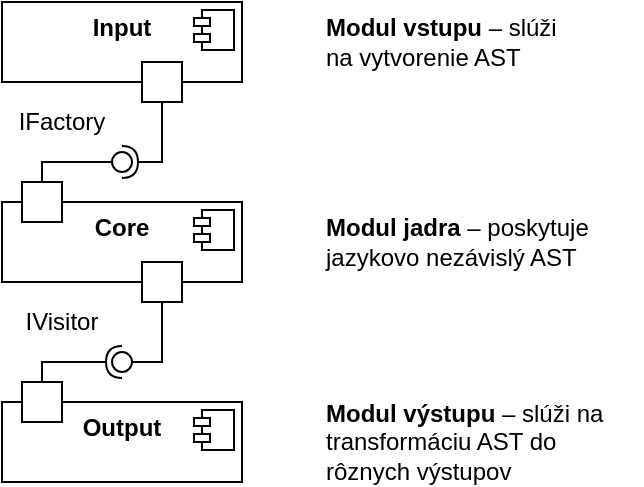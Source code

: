 <mxfile version="26.2.14" pages="4">
  <diagram id="Jf0giQgz3ywAwvbDuTK8" name="Overview">
    <mxGraphModel dx="2008" dy="663" grid="1" gridSize="10" guides="1" tooltips="1" connect="1" arrows="1" fold="1" page="1" pageScale="1" pageWidth="827" pageHeight="1169" math="0" shadow="0">
      <root>
        <mxCell id="0" />
        <mxCell id="1" parent="0" />
        <mxCell id="cdpLmnN4OOdp4O2PMv01-1" value="&lt;p style=&quot;margin:0px;margin-top:6px;text-align:center;&quot;&gt;&lt;b&gt;Input&lt;/b&gt;&lt;/p&gt;" style="align=left;overflow=fill;html=1;dropTarget=0;whiteSpace=wrap;" parent="1" vertex="1">
          <mxGeometry x="-760" y="40" width="120" height="40" as="geometry" />
        </mxCell>
        <mxCell id="cdpLmnN4OOdp4O2PMv01-2" value="" style="shape=component;jettyWidth=8;jettyHeight=4;" parent="cdpLmnN4OOdp4O2PMv01-1" vertex="1">
          <mxGeometry x="1" width="20" height="20" relative="1" as="geometry">
            <mxPoint x="-24" y="4" as="offset" />
          </mxGeometry>
        </mxCell>
        <mxCell id="cdpLmnN4OOdp4O2PMv01-3" value="&lt;p style=&quot;margin:0px;margin-top:6px;text-align:center;&quot;&gt;&lt;b&gt;Core&lt;/b&gt;&lt;/p&gt;" style="align=left;overflow=fill;html=1;dropTarget=0;whiteSpace=wrap;" parent="1" vertex="1">
          <mxGeometry x="-760" y="140" width="120" height="40" as="geometry" />
        </mxCell>
        <mxCell id="cdpLmnN4OOdp4O2PMv01-4" value="" style="shape=component;jettyWidth=8;jettyHeight=4;" parent="cdpLmnN4OOdp4O2PMv01-3" vertex="1">
          <mxGeometry x="1" width="20" height="20" relative="1" as="geometry">
            <mxPoint x="-24" y="4" as="offset" />
          </mxGeometry>
        </mxCell>
        <mxCell id="cdpLmnN4OOdp4O2PMv01-5" value="&lt;p style=&quot;margin:0px;margin-top:6px;text-align:center;&quot;&gt;&lt;b&gt;Output&lt;/b&gt;&lt;/p&gt;" style="align=left;overflow=fill;html=1;dropTarget=0;whiteSpace=wrap;" parent="1" vertex="1">
          <mxGeometry x="-760" y="240" width="120" height="40" as="geometry" />
        </mxCell>
        <mxCell id="cdpLmnN4OOdp4O2PMv01-6" value="" style="shape=component;jettyWidth=8;jettyHeight=4;" parent="cdpLmnN4OOdp4O2PMv01-5" vertex="1">
          <mxGeometry x="1" width="20" height="20" relative="1" as="geometry">
            <mxPoint x="-24" y="4" as="offset" />
          </mxGeometry>
        </mxCell>
        <mxCell id="cdpLmnN4OOdp4O2PMv01-7" value="" style="html=1;rounded=0;" parent="1" vertex="1">
          <mxGeometry x="-690" y="70" width="20" height="20" as="geometry" />
        </mxCell>
        <mxCell id="cdpLmnN4OOdp4O2PMv01-8" value="" style="html=1;rounded=0;" parent="1" vertex="1">
          <mxGeometry x="-750" y="130" width="20" height="20" as="geometry" />
        </mxCell>
        <mxCell id="cdpLmnN4OOdp4O2PMv01-9" value="" style="html=1;rounded=0;" parent="1" vertex="1">
          <mxGeometry x="-690" y="170" width="20" height="20" as="geometry" />
        </mxCell>
        <mxCell id="cdpLmnN4OOdp4O2PMv01-10" value="" style="html=1;rounded=0;" parent="1" vertex="1">
          <mxGeometry x="-750" y="230" width="20" height="20" as="geometry" />
        </mxCell>
        <mxCell id="cdpLmnN4OOdp4O2PMv01-11" value="" style="rounded=0;orthogonalLoop=1;jettySize=auto;html=1;endArrow=halfCircle;endFill=0;endSize=6;strokeWidth=1;sketch=0;exitX=0.5;exitY=1;exitDx=0;exitDy=0;" parent="1" source="cdpLmnN4OOdp4O2PMv01-7" edge="1">
          <mxGeometry relative="1" as="geometry">
            <mxPoint x="-520" y="160" as="sourcePoint" />
            <mxPoint x="-700" y="120" as="targetPoint" />
            <Array as="points">
              <mxPoint x="-680" y="120" />
            </Array>
          </mxGeometry>
        </mxCell>
        <mxCell id="cdpLmnN4OOdp4O2PMv01-12" value="" style="rounded=0;orthogonalLoop=1;jettySize=auto;html=1;endArrow=oval;endFill=0;sketch=0;sourcePerimeterSpacing=0;targetPerimeterSpacing=0;endSize=10;exitX=0.5;exitY=0;exitDx=0;exitDy=0;" parent="1" source="cdpLmnN4OOdp4O2PMv01-8" edge="1">
          <mxGeometry relative="1" as="geometry">
            <mxPoint x="-580" y="135" as="sourcePoint" />
            <mxPoint x="-700" y="120" as="targetPoint" />
            <Array as="points">
              <mxPoint x="-740" y="120" />
            </Array>
          </mxGeometry>
        </mxCell>
        <mxCell id="cdpLmnN4OOdp4O2PMv01-13" value="" style="ellipse;whiteSpace=wrap;html=1;align=center;aspect=fixed;fillColor=none;strokeColor=none;resizable=0;perimeter=centerPerimeter;rotatable=0;allowArrows=0;points=[];outlineConnect=1;" parent="1" vertex="1">
          <mxGeometry x="-565" y="130" width="10" height="10" as="geometry" />
        </mxCell>
        <mxCell id="cdpLmnN4OOdp4O2PMv01-14" value="" style="rounded=0;orthogonalLoop=1;jettySize=auto;html=1;endArrow=oval;endFill=0;sketch=0;sourcePerimeterSpacing=0;targetPerimeterSpacing=0;endSize=10;exitX=0.5;exitY=1;exitDx=0;exitDy=0;" parent="1" source="cdpLmnN4OOdp4O2PMv01-9" edge="1">
          <mxGeometry relative="1" as="geometry">
            <mxPoint x="-520" y="250" as="sourcePoint" />
            <mxPoint x="-700" y="220" as="targetPoint" />
            <Array as="points">
              <mxPoint x="-680" y="220" />
            </Array>
          </mxGeometry>
        </mxCell>
        <mxCell id="cdpLmnN4OOdp4O2PMv01-15" value="" style="rounded=0;orthogonalLoop=1;jettySize=auto;html=1;endArrow=halfCircle;endFill=0;endSize=6;strokeWidth=1;sketch=0;exitX=0.5;exitY=0;exitDx=0;exitDy=0;" parent="1" source="cdpLmnN4OOdp4O2PMv01-10" edge="1">
          <mxGeometry relative="1" as="geometry">
            <mxPoint x="-680" y="190" as="sourcePoint" />
            <mxPoint x="-700" y="220" as="targetPoint" />
            <Array as="points">
              <mxPoint x="-740" y="220" />
            </Array>
          </mxGeometry>
        </mxCell>
        <mxCell id="cdpLmnN4OOdp4O2PMv01-16" value="IFactory" style="text;html=1;align=center;verticalAlign=middle;whiteSpace=wrap;rounded=0;" parent="1" vertex="1">
          <mxGeometry x="-760" y="90" width="60" height="20" as="geometry" />
        </mxCell>
        <mxCell id="cdpLmnN4OOdp4O2PMv01-17" value="IVisitor" style="text;html=1;align=center;verticalAlign=middle;whiteSpace=wrap;rounded=0;" parent="1" vertex="1">
          <mxGeometry x="-760" y="190" width="60" height="20" as="geometry" />
        </mxCell>
        <mxCell id="jdrOBhD98kNQVgs8U9j1-2" value="&lt;b&gt;Modul vstupu&lt;/b&gt; – slúži na vytvorenie AST" style="text;html=1;align=left;verticalAlign=middle;whiteSpace=wrap;rounded=0;" parent="1" vertex="1">
          <mxGeometry x="-600" y="40" width="120" height="40" as="geometry" />
        </mxCell>
        <mxCell id="jdrOBhD98kNQVgs8U9j1-3" value="&lt;b&gt;Modul výstupu&lt;/b&gt; – slúži na transformáciu AST do rôznych výstupov" style="text;html=1;align=left;verticalAlign=middle;whiteSpace=wrap;rounded=0;" parent="1" vertex="1">
          <mxGeometry x="-600" y="240" width="160" height="40" as="geometry" />
        </mxCell>
        <mxCell id="jdrOBhD98kNQVgs8U9j1-4" value="&lt;b&gt;Modul jadra &lt;/b&gt;– poskytuje jazykovo nezávislý AST" style="text;html=1;align=left;verticalAlign=middle;whiteSpace=wrap;rounded=0;" parent="1" vertex="1">
          <mxGeometry x="-600" y="140" width="160" height="40" as="geometry" />
        </mxCell>
      </root>
    </mxGraphModel>
  </diagram>
  <diagram name="Input" id="5f0bae14-7c28-e335-631c-24af17079c00">
    <mxGraphModel dx="1181" dy="663" grid="1" gridSize="10" guides="1" tooltips="1" connect="1" arrows="1" fold="1" page="1" pageScale="1" pageWidth="1100" pageHeight="850" background="none" math="0" shadow="0">
      <root>
        <mxCell id="0" />
        <mxCell id="1" parent="0" />
        <mxCell id="LZYj5hgHnsGbtv9i0zLS-1" value="&lt;p style=&quot;margin:0px;margin-top:6px;text-align:center;&quot;&gt;&lt;b&gt;Input&lt;/b&gt;&lt;/p&gt;" style="align=left;overflow=fill;html=1;dropTarget=0;whiteSpace=wrap;" parent="1" vertex="1">
          <mxGeometry x="20" y="90" width="480" height="270" as="geometry" />
        </mxCell>
        <mxCell id="LZYj5hgHnsGbtv9i0zLS-2" value="" style="shape=component;jettyWidth=8;jettyHeight=4;" parent="LZYj5hgHnsGbtv9i0zLS-1" vertex="1">
          <mxGeometry x="1" width="20" height="20" relative="1" as="geometry">
            <mxPoint x="-24" y="4" as="offset" />
          </mxGeometry>
        </mxCell>
        <mxCell id="yPfDOGTmmOSifwZfiwVo-1" value="&lt;p style=&quot;margin:0px;margin-top:6px;text-align:center;&quot;&gt;&lt;b&gt;Java native&lt;/b&gt;&lt;/p&gt;" style="align=left;overflow=fill;html=1;dropTarget=0;whiteSpace=wrap;fillColor=#bac8d3;strokeColor=#23445d;" parent="1" vertex="1">
          <mxGeometry x="40" y="31" width="120" height="40" as="geometry" />
        </mxCell>
        <mxCell id="yPfDOGTmmOSifwZfiwVo-2" value="" style="shape=component;jettyWidth=8;jettyHeight=4;fillColor=#bac8d3;strokeColor=#23445d;" parent="yPfDOGTmmOSifwZfiwVo-1" vertex="1">
          <mxGeometry x="1" width="20" height="20" relative="1" as="geometry">
            <mxPoint x="-24" y="4" as="offset" />
          </mxGeometry>
        </mxCell>
        <mxCell id="yPfDOGTmmOSifwZfiwVo-3" value="&lt;b&gt;ASTFRI &lt;br&gt;Deserialize&lt;/b&gt;" style="align=center;overflow=fill;html=1;dropTarget=0;whiteSpace=wrap;verticalAlign=middle;" parent="1" vertex="1">
          <mxGeometry x="40" y="280" width="120" height="39" as="geometry" />
        </mxCell>
        <mxCell id="yPfDOGTmmOSifwZfiwVo-4" value="" style="shape=component;jettyWidth=8;jettyHeight=4;" parent="yPfDOGTmmOSifwZfiwVo-3" vertex="1">
          <mxGeometry x="1" width="20" height="20" relative="1" as="geometry">
            <mxPoint x="-24" y="4" as="offset" />
          </mxGeometry>
        </mxCell>
        <mxCell id="yPfDOGTmmOSifwZfiwVo-5" value="&lt;p style=&quot;margin: 6px 0px 0px;&quot;&gt;&lt;b&gt;ASTFRI&lt;br&gt;Java&lt;/b&gt;&lt;/p&gt;" style="align=center;overflow=fill;html=1;dropTarget=0;whiteSpace=wrap;verticalAlign=middle;" parent="1" vertex="1">
          <mxGeometry x="200" y="280" width="120" height="40" as="geometry" />
        </mxCell>
        <mxCell id="yPfDOGTmmOSifwZfiwVo-6" value="" style="shape=component;jettyWidth=8;jettyHeight=4;" parent="yPfDOGTmmOSifwZfiwVo-5" vertex="1">
          <mxGeometry x="1" width="20" height="20" relative="1" as="geometry">
            <mxPoint x="-24" y="4" as="offset" />
          </mxGeometry>
        </mxCell>
        <mxCell id="yPfDOGTmmOSifwZfiwVo-7" value="&amp;lt;&amp;lt;artifact&amp;gt;&amp;gt;&lt;br&gt;&lt;b&gt;JSON&lt;/b&gt;" style="html=1;align=center;verticalAlign=middle;dashed=0;whiteSpace=wrap;fillColor=#fad7ac;strokeColor=#b46504;" parent="1" vertex="1">
          <mxGeometry x="40" y="201" width="120" height="39" as="geometry" />
        </mxCell>
        <mxCell id="yPfDOGTmmOSifwZfiwVo-12" value="" style="endArrow=open;startArrow=none;endFill=0;startFill=0;endSize=8;html=1;verticalAlign=bottom;labelBackgroundColor=none;strokeWidth=1;rounded=0;" parent="1" source="yPfDOGTmmOSifwZfiwVo-1" target="yPfDOGTmmOSifwZfiwVo-7" edge="1">
          <mxGeometry width="160" relative="1" as="geometry">
            <mxPoint x="541" y="418" as="sourcePoint" />
            <mxPoint x="701" y="418" as="targetPoint" />
          </mxGeometry>
        </mxCell>
        <mxCell id="yPfDOGTmmOSifwZfiwVo-13" value="&amp;lt;&amp;lt;creates&amp;gt;&amp;gt;" style="edgeLabel;html=1;align=center;verticalAlign=middle;resizable=0;points=[];" parent="yPfDOGTmmOSifwZfiwVo-12" vertex="1" connectable="0">
          <mxGeometry x="-0.122" y="1" relative="1" as="geometry">
            <mxPoint x="39" y="2" as="offset" />
          </mxGeometry>
        </mxCell>
        <mxCell id="yPfDOGTmmOSifwZfiwVo-15" value="" style="endArrow=open;startArrow=none;endFill=0;startFill=0;endSize=8;html=1;verticalAlign=bottom;labelBackgroundColor=none;strokeWidth=1;rounded=0;" parent="1" source="yPfDOGTmmOSifwZfiwVo-7" target="yPfDOGTmmOSifwZfiwVo-3" edge="1">
          <mxGeometry width="160" relative="1" as="geometry">
            <mxPoint x="541" y="418" as="sourcePoint" />
            <mxPoint x="701" y="418" as="targetPoint" />
          </mxGeometry>
        </mxCell>
        <mxCell id="yPfDOGTmmOSifwZfiwVo-16" value="&amp;lt;&amp;lt;consumed by&amp;gt;&amp;gt;" style="edgeLabel;html=1;align=center;verticalAlign=middle;resizable=0;points=[];" parent="yPfDOGTmmOSifwZfiwVo-15" vertex="1" connectable="0">
          <mxGeometry x="0.177" relative="1" as="geometry">
            <mxPoint x="50" y="-4" as="offset" />
          </mxGeometry>
        </mxCell>
        <mxCell id="yPfDOGTmmOSifwZfiwVo-71" value="&lt;p style=&quot;margin: 6px 0px 0px;&quot;&gt;&lt;b&gt;ASTFRI&lt;br&gt;CPP&lt;/b&gt;&lt;/p&gt;" style="align=center;overflow=fill;html=1;dropTarget=0;whiteSpace=wrap;verticalAlign=middle;" parent="1" vertex="1">
          <mxGeometry x="360" y="280" width="120" height="40" as="geometry" />
        </mxCell>
        <mxCell id="yPfDOGTmmOSifwZfiwVo-72" value="" style="shape=component;jettyWidth=8;jettyHeight=4;" parent="yPfDOGTmmOSifwZfiwVo-71" vertex="1">
          <mxGeometry x="1" width="20" height="20" relative="1" as="geometry">
            <mxPoint x="-24" y="4" as="offset" />
          </mxGeometry>
        </mxCell>
        <mxCell id="LZYj5hgHnsGbtv9i0zLS-4" value="" style="edgeStyle=orthogonalEdgeStyle;rounded=0;orthogonalLoop=1;jettySize=auto;html=1;endArrow=none;startFill=0;" parent="1" source="yPfDOGTmmOSifwZfiwVo-73" target="LZYj5hgHnsGbtv9i0zLS-3" edge="1">
          <mxGeometry relative="1" as="geometry" />
        </mxCell>
        <mxCell id="yPfDOGTmmOSifwZfiwVo-73" value="" style="html=1;rounded=0;" parent="1" vertex="1">
          <mxGeometry x="290" y="309" width="20" height="20" as="geometry" />
        </mxCell>
        <mxCell id="yPfDOGTmmOSifwZfiwVo-77" value="" style="html=1;rounded=0;" parent="1" vertex="1">
          <mxGeometry x="110" y="309" width="20" height="20" as="geometry" />
        </mxCell>
        <mxCell id="yPfDOGTmmOSifwZfiwVo-91" style="edgeStyle=orthogonalEdgeStyle;rounded=0;orthogonalLoop=1;jettySize=auto;html=1;exitX=0.5;exitY=1;exitDx=0;exitDy=0;endArrow=none;startFill=0;entryX=0.5;entryY=1;entryDx=0;entryDy=0;" parent="1" source="yPfDOGTmmOSifwZfiwVo-78" target="yPfDOGTmmOSifwZfiwVo-77" edge="1">
          <mxGeometry relative="1" as="geometry">
            <mxPoint x="461" y="335" as="targetPoint" />
            <Array as="points">
              <mxPoint x="440" y="340" />
              <mxPoint x="120" y="340" />
            </Array>
          </mxGeometry>
        </mxCell>
        <mxCell id="yPfDOGTmmOSifwZfiwVo-78" value="" style="html=1;rounded=0;" parent="1" vertex="1">
          <mxGeometry x="430" y="309" width="20" height="20" as="geometry" />
        </mxCell>
        <mxCell id="yPfDOGTmmOSifwZfiwVo-104" value="" style="rounded=0;orthogonalLoop=1;jettySize=auto;html=1;endArrow=halfCircle;endFill=0;endSize=6;strokeWidth=1;sketch=0;fontSize=12;curved=1;exitX=0.5;exitY=1;exitDx=0;exitDy=0;" parent="1" source="LZYj5hgHnsGbtv9i0zLS-3" edge="1">
          <mxGeometry relative="1" as="geometry">
            <mxPoint x="299.8" y="400" as="sourcePoint" />
            <mxPoint x="300" y="400" as="targetPoint" />
          </mxGeometry>
        </mxCell>
        <mxCell id="yPfDOGTmmOSifwZfiwVo-110" value="&lt;p style=&quot;margin:0px;margin-top:6px;text-align:center;&quot;&gt;&lt;b&gt;Treesitter&lt;/b&gt;&lt;/p&gt;" style="align=left;overflow=fill;html=1;dropTarget=0;whiteSpace=wrap;fillColor=#bac8d3;strokeColor=#23445d;" parent="1" vertex="1">
          <mxGeometry x="200" y="30" width="120" height="40" as="geometry" />
        </mxCell>
        <mxCell id="yPfDOGTmmOSifwZfiwVo-111" value="" style="shape=component;jettyWidth=8;jettyHeight=4;fillColor=#bac8d3;strokeColor=#23445d;" parent="yPfDOGTmmOSifwZfiwVo-110" vertex="1">
          <mxGeometry x="1" width="20" height="20" relative="1" as="geometry">
            <mxPoint x="-24" y="4" as="offset" />
          </mxGeometry>
        </mxCell>
        <mxCell id="yPfDOGTmmOSifwZfiwVo-112" value="&lt;p style=&quot;margin:0px;margin-top:6px;text-align:center;&quot;&gt;&lt;b&gt;LLVM&lt;/b&gt;&lt;/p&gt;" style="align=left;overflow=fill;html=1;dropTarget=0;whiteSpace=wrap;fillColor=#bac8d3;strokeColor=#23445d;" parent="1" vertex="1">
          <mxGeometry x="360" y="30" width="120" height="41" as="geometry" />
        </mxCell>
        <mxCell id="yPfDOGTmmOSifwZfiwVo-113" value="" style="shape=component;jettyWidth=8;jettyHeight=4;fillColor=#bac8d3;strokeColor=#23445d;" parent="yPfDOGTmmOSifwZfiwVo-112" vertex="1">
          <mxGeometry x="1" width="20" height="20" relative="1" as="geometry">
            <mxPoint x="-24" y="4" as="offset" />
          </mxGeometry>
        </mxCell>
        <mxCell id="yPfDOGTmmOSifwZfiwVo-114" value="" style="html=1;labelBackgroundColor=#ffffff;jettySize=auto;orthogonalLoop=1;fontSize=14;rounded=0;jumpStyle=gap;edgeStyle=orthogonalEdgeStyle;startArrow=none;endArrow=open;dashed=1;strokeWidth=1;entryX=0.25;entryY=1;entryDx=0;entryDy=0;exitX=0.25;exitY=0;exitDx=0;exitDy=0;" parent="1" source="yPfDOGTmmOSifwZfiwVo-5" target="yPfDOGTmmOSifwZfiwVo-110" edge="1">
          <mxGeometry width="48" height="48" relative="1" as="geometry">
            <mxPoint x="60" y="478" as="sourcePoint" />
            <mxPoint x="108" y="430" as="targetPoint" />
          </mxGeometry>
        </mxCell>
        <mxCell id="yPfDOGTmmOSifwZfiwVo-115" value="" style="html=1;labelBackgroundColor=#ffffff;jettySize=auto;orthogonalLoop=1;fontSize=14;rounded=0;jumpStyle=gap;edgeStyle=orthogonalEdgeStyle;startArrow=none;endArrow=open;dashed=1;strokeWidth=1;entryX=0.25;entryY=1;entryDx=0;entryDy=0;exitX=0.25;exitY=0;exitDx=0;exitDy=0;" parent="1" source="yPfDOGTmmOSifwZfiwVo-71" target="yPfDOGTmmOSifwZfiwVo-112" edge="1">
          <mxGeometry width="48" height="48" relative="1" as="geometry">
            <mxPoint x="243" y="344" as="sourcePoint" />
            <mxPoint x="-20" y="344" as="targetPoint" />
          </mxGeometry>
        </mxCell>
        <mxCell id="yPfDOGTmmOSifwZfiwVo-116" value="IFactory" style="text;html=1;align=center;verticalAlign=middle;whiteSpace=wrap;rounded=0;" parent="1" vertex="1">
          <mxGeometry x="270" y="400" width="60" height="20" as="geometry" />
        </mxCell>
        <mxCell id="LZYj5hgHnsGbtv9i0zLS-3" value="" style="html=1;rounded=0;" parent="1" vertex="1">
          <mxGeometry x="290" y="350" width="20" height="20" as="geometry" />
        </mxCell>
        <mxCell id="QU--7hfoMbUYB0whFF0R-1" value="&lt;b&gt;Modul vstupu&lt;/b&gt; – slúži na vytvorenie AST zo zdrojového kódu zvoleného programovacieho jazyka. Skladá sa z komponentov, ktoré sa líšia v prístupe k tvorbe AST:&lt;br&gt;&lt;ul&gt;&lt;li&gt;&lt;b&gt;priama tvorba AST&lt;/b&gt; – takýto komponent je vytvorený ako &lt;i&gt;knižnica &lt;/i&gt;v projekte ASTFRI, ktorá je napísaná v jazyku C++. Aktuálne sú dve takéto knižnice:&lt;div&gt;&lt;ul&gt;&lt;li&gt;&lt;b&gt;&lt;i&gt;ASTFRI-Java&lt;/i&gt;&lt;/b&gt; – vytvára AST zo zdrojového kódu programovacieho jazyka Java&lt;/li&gt;&lt;li&gt;&lt;b&gt;&lt;i&gt;ASTFRI-CPP&lt;/i&gt;&lt;/b&gt; – vytvára AST zo zdrojového kódu programovacieho jazyka C++&lt;/li&gt;&lt;/ul&gt;&lt;/div&gt;&lt;/li&gt;&lt;li&gt;&lt;b&gt;vytvorenie JSON reprezentácie a využitie deserializéra&lt;/b&gt; – &lt;i&gt;knižnica &lt;/i&gt;&lt;b&gt;&lt;i&gt;AST-Deserialize&lt;/i&gt;&lt;/b&gt;&amp;nbsp;v projekte ASTFRI, ktorá je napísaná v jazyku C++. Na vytvorenie JSON reprezentácie je vytvorená &lt;i&gt;aplikácia &lt;/i&gt;v ľubovoľnom inom programovacom jazyku.&lt;/li&gt;&lt;/ul&gt;" style="text;html=1;align=left;verticalAlign=middle;whiteSpace=wrap;rounded=0;" parent="1" vertex="1">
          <mxGeometry x="560" y="40" width="370" height="260" as="geometry" />
        </mxCell>
        <mxCell id="OSoXKpVlmL9Z4MwADER7-1" value="Java native - zvoľte si názov" style="text;html=1;align=center;verticalAlign=middle;whiteSpace=wrap;rounded=0;fontStyle=2" parent="1" vertex="1">
          <mxGeometry x="570" y="340" width="170" height="30" as="geometry" />
        </mxCell>
      </root>
    </mxGraphModel>
  </diagram>
  <diagram name="Core" id="XZyePjp6q79N4l6r0fw6">
    <mxGraphModel dx="2103" dy="1189" grid="1" gridSize="10" guides="1" tooltips="1" connect="1" arrows="1" fold="1" page="1" pageScale="1" pageWidth="1100" pageHeight="850" background="none" math="0" shadow="0">
      <root>
        <mxCell id="5B3rp7R5U3NGjCqrGI_5-0" />
        <mxCell id="5B3rp7R5U3NGjCqrGI_5-1" parent="5B3rp7R5U3NGjCqrGI_5-0" />
        <mxCell id="5B3rp7R5U3NGjCqrGI_5-15" value="&lt;p style=&quot;margin:0px;margin-top:6px;text-align:center;&quot;&gt;&lt;b&gt;Core&lt;/b&gt;&lt;/p&gt;" style="align=left;overflow=fill;html=1;dropTarget=0;whiteSpace=wrap;" vertex="1" parent="5B3rp7R5U3NGjCqrGI_5-1">
          <mxGeometry x="120" y="10" width="320" height="310" as="geometry" />
        </mxCell>
        <mxCell id="5B3rp7R5U3NGjCqrGI_5-16" value="" style="shape=component;jettyWidth=8;jettyHeight=4;" vertex="1" parent="5B3rp7R5U3NGjCqrGI_5-15">
          <mxGeometry x="1" width="20" height="20" relative="1" as="geometry">
            <mxPoint x="-24" y="4" as="offset" />
          </mxGeometry>
        </mxCell>
        <mxCell id="5B3rp7R5U3NGjCqrGI_5-27" value="" style="html=1;verticalAlign=bottom;labelBackgroundColor=none;endArrow=oval;endFill=0;endSize=8;rounded=0;" edge="1" parent="5B3rp7R5U3NGjCqrGI_5-1" source="5B3rp7R5U3NGjCqrGI_5-28">
          <mxGeometry width="160" relative="1" as="geometry">
            <mxPoint x="520" y="310" as="sourcePoint" />
            <mxPoint x="480" y="300" as="targetPoint" />
          </mxGeometry>
        </mxCell>
        <mxCell id="5B3rp7R5U3NGjCqrGI_5-28" value="" style="fontStyle=0;labelPosition=right;verticalLabelPosition=middle;align=left;verticalAlign=middle;spacingLeft=2;" vertex="1" parent="5B3rp7R5U3NGjCqrGI_5-1">
          <mxGeometry x="430" y="290" width="20" height="20" as="geometry" />
        </mxCell>
        <mxCell id="5B3rp7R5U3NGjCqrGI_5-29" value="IVisitor" style="text;html=1;align=center;verticalAlign=middle;whiteSpace=wrap;rounded=0;" vertex="1" parent="5B3rp7R5U3NGjCqrGI_5-1">
          <mxGeometry x="450" y="275" width="60" height="20" as="geometry" />
        </mxCell>
        <mxCell id="5B3rp7R5U3NGjCqrGI_5-30" value="&lt;p style=&quot;margin:0px;margin-top:6px;text-align:center;&quot;&gt;&lt;b&gt;AST&lt;/b&gt;&lt;/p&gt;" style="align=left;overflow=fill;html=1;dropTarget=0;whiteSpace=wrap;" vertex="1" parent="5B3rp7R5U3NGjCqrGI_5-1">
          <mxGeometry x="200" y="140" width="160" height="40" as="geometry" />
        </mxCell>
        <mxCell id="5B3rp7R5U3NGjCqrGI_5-31" value="" style="shape=component;jettyWidth=8;jettyHeight=4;" vertex="1" parent="5B3rp7R5U3NGjCqrGI_5-30">
          <mxGeometry x="1" width="20" height="20" relative="1" as="geometry">
            <mxPoint x="-24" y="4" as="offset" />
          </mxGeometry>
        </mxCell>
        <mxCell id="5B3rp7R5U3NGjCqrGI_5-32" value="&lt;p style=&quot;margin:0px;margin-top:6px;text-align:center;&quot;&gt;&lt;b&gt;AST Node Factory&lt;/b&gt;&lt;/p&gt;" style="align=left;overflow=fill;html=1;dropTarget=0;whiteSpace=wrap;" vertex="1" parent="5B3rp7R5U3NGjCqrGI_5-1">
          <mxGeometry x="200" y="40" width="160" height="40" as="geometry" />
        </mxCell>
        <mxCell id="5B3rp7R5U3NGjCqrGI_5-33" value="" style="shape=component;jettyWidth=8;jettyHeight=4;" vertex="1" parent="5B3rp7R5U3NGjCqrGI_5-32">
          <mxGeometry x="1" width="20" height="20" relative="1" as="geometry">
            <mxPoint x="-24" y="4" as="offset" />
          </mxGeometry>
        </mxCell>
        <mxCell id="5B3rp7R5U3NGjCqrGI_5-34" value="&lt;p style=&quot;margin:0px;margin-top:6px;text-align:center;&quot;&gt;&lt;b&gt;AST Visitor&lt;/b&gt;&lt;/p&gt;" style="align=left;overflow=fill;html=1;dropTarget=0;whiteSpace=wrap;" vertex="1" parent="5B3rp7R5U3NGjCqrGI_5-1">
          <mxGeometry x="200" y="240" width="160" height="40" as="geometry" />
        </mxCell>
        <mxCell id="5B3rp7R5U3NGjCqrGI_5-35" value="" style="shape=component;jettyWidth=8;jettyHeight=4;" vertex="1" parent="5B3rp7R5U3NGjCqrGI_5-34">
          <mxGeometry x="1" width="20" height="20" relative="1" as="geometry">
            <mxPoint x="-24" y="4" as="offset" />
          </mxGeometry>
        </mxCell>
        <mxCell id="5B3rp7R5U3NGjCqrGI_5-36" value="" style="fontStyle=0;labelPosition=right;verticalLabelPosition=middle;align=left;verticalAlign=middle;spacingLeft=2;" vertex="1" parent="5B3rp7R5U3NGjCqrGI_5-1">
          <mxGeometry x="310" y="270" width="20" height="20" as="geometry" />
        </mxCell>
        <mxCell id="5B3rp7R5U3NGjCqrGI_5-37" value="" style="rounded=0;orthogonalLoop=1;jettySize=auto;html=1;endArrow=halfCircle;endFill=0;endSize=6;strokeWidth=1;sketch=0;entryX=0.697;entryY=0.781;entryDx=0;entryDy=0;entryPerimeter=0;" edge="1" parent="5B3rp7R5U3NGjCqrGI_5-1" source="5B3rp7R5U3NGjCqrGI_5-28" target="5B3rp7R5U3NGjCqrGI_5-39">
          <mxGeometry relative="1" as="geometry">
            <mxPoint x="670" y="95" as="sourcePoint" />
            <mxPoint x="370" y="330" as="targetPoint" />
          </mxGeometry>
        </mxCell>
        <mxCell id="5B3rp7R5U3NGjCqrGI_5-38" value="" style="rounded=0;orthogonalLoop=1;jettySize=auto;html=1;endArrow=oval;endFill=0;sketch=0;sourcePerimeterSpacing=0;targetPerimeterSpacing=0;endSize=10;" edge="1" parent="5B3rp7R5U3NGjCqrGI_5-1" source="5B3rp7R5U3NGjCqrGI_5-36" target="5B3rp7R5U3NGjCqrGI_5-39">
          <mxGeometry relative="1" as="geometry">
            <mxPoint x="630" y="95" as="sourcePoint" />
            <Array as="points">
              <mxPoint x="320" y="300" />
            </Array>
          </mxGeometry>
        </mxCell>
        <mxCell id="5B3rp7R5U3NGjCqrGI_5-39" value="" style="ellipse;whiteSpace=wrap;html=1;align=center;aspect=fixed;fillColor=none;strokeColor=none;resizable=0;perimeter=centerPerimeter;rotatable=0;allowArrows=0;points=[];outlineConnect=1;" vertex="1" parent="5B3rp7R5U3NGjCqrGI_5-1">
          <mxGeometry x="390" y="295" width="10" height="10" as="geometry" />
        </mxCell>
        <mxCell id="5B3rp7R5U3NGjCqrGI_5-40" value="" style="html=1;rounded=0;" vertex="1" parent="5B3rp7R5U3NGjCqrGI_5-1">
          <mxGeometry x="110" y="50" width="20" height="20" as="geometry" />
        </mxCell>
        <mxCell id="5B3rp7R5U3NGjCqrGI_5-41" value="" style="fontStyle=0;labelPosition=right;verticalLabelPosition=middle;align=left;verticalAlign=middle;spacingLeft=2;" vertex="1" parent="5B3rp7R5U3NGjCqrGI_5-1">
          <mxGeometry x="190" y="50" width="20" height="20" as="geometry" />
        </mxCell>
        <mxCell id="5B3rp7R5U3NGjCqrGI_5-42" value="" style="rounded=0;orthogonalLoop=1;jettySize=auto;html=1;endArrow=halfCircle;endFill=0;endSize=6;strokeWidth=1;sketch=0;" edge="1" parent="5B3rp7R5U3NGjCqrGI_5-1" source="5B3rp7R5U3NGjCqrGI_5-40" target="5B3rp7R5U3NGjCqrGI_5-44">
          <mxGeometry relative="1" as="geometry">
            <mxPoint x="110" y="-120" as="sourcePoint" />
          </mxGeometry>
        </mxCell>
        <mxCell id="5B3rp7R5U3NGjCqrGI_5-43" value="" style="rounded=0;orthogonalLoop=1;jettySize=auto;html=1;endArrow=oval;endFill=0;sketch=0;sourcePerimeterSpacing=0;targetPerimeterSpacing=0;endSize=10;" edge="1" parent="5B3rp7R5U3NGjCqrGI_5-1" source="5B3rp7R5U3NGjCqrGI_5-41" target="5B3rp7R5U3NGjCqrGI_5-44">
          <mxGeometry relative="1" as="geometry">
            <mxPoint x="70" y="-120" as="sourcePoint" />
          </mxGeometry>
        </mxCell>
        <mxCell id="5B3rp7R5U3NGjCqrGI_5-44" value="" style="ellipse;whiteSpace=wrap;html=1;align=center;aspect=fixed;fillColor=none;strokeColor=none;resizable=0;perimeter=centerPerimeter;rotatable=0;allowArrows=0;points=[];outlineConnect=1;" vertex="1" parent="5B3rp7R5U3NGjCqrGI_5-1">
          <mxGeometry x="160" y="55" width="10" height="10" as="geometry" />
        </mxCell>
        <mxCell id="5B3rp7R5U3NGjCqrGI_5-55" value="" style="fontStyle=0;labelPosition=right;verticalLabelPosition=middle;align=left;verticalAlign=middle;spacingLeft=2;" vertex="1" parent="5B3rp7R5U3NGjCqrGI_5-1">
          <mxGeometry x="310" y="70" width="20" height="20" as="geometry" />
        </mxCell>
        <mxCell id="5B3rp7R5U3NGjCqrGI_5-56" value="" style="fontStyle=0;labelPosition=right;verticalLabelPosition=middle;align=left;verticalAlign=middle;spacingLeft=2;" vertex="1" parent="5B3rp7R5U3NGjCqrGI_5-1">
          <mxGeometry x="210" y="132" width="20" height="20" as="geometry" />
        </mxCell>
        <mxCell id="5B3rp7R5U3NGjCqrGI_5-57" value="" style="html=1;verticalAlign=bottom;labelBackgroundColor=none;endArrow=halfCircle;endFill=0;endSize=8;rounded=0;exitX=0.5;exitY=1;exitDx=0;exitDy=0;" edge="1" parent="5B3rp7R5U3NGjCqrGI_5-1" source="5B3rp7R5U3NGjCqrGI_5-55">
          <mxGeometry width="160" relative="1" as="geometry">
            <mxPoint x="520" y="198" as="sourcePoint" />
            <mxPoint x="280" y="120" as="targetPoint" />
            <Array as="points">
              <mxPoint x="320" y="120" />
            </Array>
          </mxGeometry>
        </mxCell>
        <mxCell id="5B3rp7R5U3NGjCqrGI_5-58" value="ICreate" style="text;html=1;align=center;verticalAlign=middle;whiteSpace=wrap;rounded=0;" vertex="1" parent="5B3rp7R5U3NGjCqrGI_5-1">
          <mxGeometry x="250" y="90" width="60" height="20" as="geometry" />
        </mxCell>
        <mxCell id="5B3rp7R5U3NGjCqrGI_5-59" value="" style="rounded=0;orthogonalLoop=1;jettySize=auto;html=1;endArrow=oval;endFill=0;sketch=0;sourcePerimeterSpacing=0;targetPerimeterSpacing=0;endSize=10;exitX=0.5;exitY=0;exitDx=0;exitDy=0;" edge="1" parent="5B3rp7R5U3NGjCqrGI_5-1" source="5B3rp7R5U3NGjCqrGI_5-56">
          <mxGeometry relative="1" as="geometry">
            <mxPoint x="380" y="195" as="sourcePoint" />
            <mxPoint x="280" y="120" as="targetPoint" />
            <Array as="points">
              <mxPoint x="220" y="120" />
            </Array>
          </mxGeometry>
        </mxCell>
        <mxCell id="5B3rp7R5U3NGjCqrGI_5-60" value="" style="fontStyle=0;labelPosition=right;verticalLabelPosition=middle;align=left;verticalAlign=middle;spacingLeft=2;" vertex="1" parent="5B3rp7R5U3NGjCqrGI_5-1">
          <mxGeometry x="310" y="169.5" width="20" height="20" as="geometry" />
        </mxCell>
        <mxCell id="5B3rp7R5U3NGjCqrGI_5-61" value="" style="fontStyle=0;labelPosition=right;verticalLabelPosition=middle;align=left;verticalAlign=middle;spacingLeft=2;" vertex="1" parent="5B3rp7R5U3NGjCqrGI_5-1">
          <mxGeometry x="210" y="230" width="20" height="20" as="geometry" />
        </mxCell>
        <mxCell id="5B3rp7R5U3NGjCqrGI_5-62" value="" style="rounded=0;orthogonalLoop=1;jettySize=auto;html=1;endArrow=oval;endFill=0;sketch=0;sourcePerimeterSpacing=0;targetPerimeterSpacing=0;endSize=10;exitX=0.5;exitY=1;exitDx=0;exitDy=0;" edge="1" parent="5B3rp7R5U3NGjCqrGI_5-1" source="5B3rp7R5U3NGjCqrGI_5-60">
          <mxGeometry relative="1" as="geometry">
            <mxPoint x="390" y="225" as="sourcePoint" />
            <mxPoint x="280" y="220" as="targetPoint" />
            <Array as="points">
              <mxPoint x="320" y="220" />
            </Array>
          </mxGeometry>
        </mxCell>
        <mxCell id="5B3rp7R5U3NGjCqrGI_5-63" value="" style="html=1;verticalAlign=bottom;labelBackgroundColor=none;endArrow=halfCircle;endFill=0;endSize=8;rounded=0;exitX=0.5;exitY=0;exitDx=0;exitDy=0;" edge="1" parent="5B3rp7R5U3NGjCqrGI_5-1" source="5B3rp7R5U3NGjCqrGI_5-61">
          <mxGeometry width="160" relative="1" as="geometry">
            <mxPoint x="80" y="287" as="sourcePoint" />
            <mxPoint x="280" y="220" as="targetPoint" />
            <Array as="points">
              <mxPoint x="220" y="220" />
            </Array>
          </mxGeometry>
        </mxCell>
        <mxCell id="5B3rp7R5U3NGjCqrGI_5-64" value="IVisitable" style="text;html=1;align=center;verticalAlign=middle;whiteSpace=wrap;rounded=0;" vertex="1" parent="5B3rp7R5U3NGjCqrGI_5-1">
          <mxGeometry x="250" y="189.5" width="60" height="19.5" as="geometry" />
        </mxCell>
        <mxCell id="5B3rp7R5U3NGjCqrGI_5-66" value="" style="rounded=0;orthogonalLoop=1;jettySize=auto;html=1;endArrow=oval;endFill=0;sketch=0;sourcePerimeterSpacing=0;targetPerimeterSpacing=0;endSize=10;exitX=0;exitY=0.5;exitDx=0;exitDy=0;" edge="1" parent="5B3rp7R5U3NGjCqrGI_5-1" source="5B3rp7R5U3NGjCqrGI_5-40">
          <mxGeometry relative="1" as="geometry">
            <mxPoint x="90" y="40" as="sourcePoint" />
            <mxPoint x="80" y="60" as="targetPoint" />
          </mxGeometry>
        </mxCell>
        <mxCell id="5B3rp7R5U3NGjCqrGI_5-75" value="IFactory" style="text;html=1;align=center;verticalAlign=middle;whiteSpace=wrap;rounded=0;" vertex="1" parent="5B3rp7R5U3NGjCqrGI_5-1">
          <mxGeometry x="50" y="35" width="60" height="20" as="geometry" />
        </mxCell>
      </root>
    </mxGraphModel>
  </diagram>
  <diagram name="Output" id="f2TphNNLI0YeOguCQF1j">
    <mxGraphModel dx="1425" dy="800" grid="1" gridSize="10" guides="1" tooltips="1" connect="1" arrows="1" fold="1" page="1" pageScale="1" pageWidth="1100" pageHeight="850" background="none" math="0" shadow="0">
      <root>
        <mxCell id="ROYY7xOD0cv3DmKU9DFZ-0" />
        <mxCell id="ROYY7xOD0cv3DmKU9DFZ-1" parent="ROYY7xOD0cv3DmKU9DFZ-0" />
        <mxCell id="ROYY7xOD0cv3DmKU9DFZ-2" value="&lt;p style=&quot;margin:0px;margin-top:6px;text-align:center;&quot;&gt;&lt;b&gt;Output&lt;/b&gt;&lt;/p&gt;" style="align=left;overflow=fill;html=1;dropTarget=0;whiteSpace=wrap;" parent="ROYY7xOD0cv3DmKU9DFZ-1" vertex="1">
          <mxGeometry x="40" y="80" width="390" height="130" as="geometry" />
        </mxCell>
        <mxCell id="ROYY7xOD0cv3DmKU9DFZ-3" value="" style="shape=component;jettyWidth=8;jettyHeight=4;" parent="ROYY7xOD0cv3DmKU9DFZ-2" vertex="1">
          <mxGeometry x="1" width="20" height="20" relative="1" as="geometry">
            <mxPoint x="-24" y="4" as="offset" />
          </mxGeometry>
        </mxCell>
        <mxCell id="ROYY7xOD0cv3DmKU9DFZ-17" value="&lt;p style=&quot;margin:0px;margin-top:6px;text-align:center;&quot;&gt;&lt;b&gt;ASTFRI&lt;br&gt;Text&lt;/b&gt;&lt;/p&gt;" style="align=left;overflow=fill;html=1;dropTarget=0;whiteSpace=wrap;" parent="ROYY7xOD0cv3DmKU9DFZ-1" vertex="1">
          <mxGeometry x="70" y="140" width="120" height="40" as="geometry" />
        </mxCell>
        <mxCell id="ROYY7xOD0cv3DmKU9DFZ-18" value="" style="shape=component;jettyWidth=8;jettyHeight=4;" parent="ROYY7xOD0cv3DmKU9DFZ-17" vertex="1">
          <mxGeometry x="1" width="20" height="20" relative="1" as="geometry">
            <mxPoint x="-24" y="4" as="offset" />
          </mxGeometry>
        </mxCell>
        <mxCell id="ROYY7xOD0cv3DmKU9DFZ-19" value="&lt;p style=&quot;margin:0px;margin-top:6px;text-align:center;&quot;&gt;&lt;b&gt;ASTFRI&lt;br&gt;UML&lt;/b&gt;&lt;/p&gt;" style="align=left;overflow=fill;html=1;dropTarget=0;whiteSpace=wrap;" parent="ROYY7xOD0cv3DmKU9DFZ-1" vertex="1">
          <mxGeometry x="270" y="140" width="120" height="40" as="geometry" />
        </mxCell>
        <mxCell id="ROYY7xOD0cv3DmKU9DFZ-20" value="" style="shape=component;jettyWidth=8;jettyHeight=4;" parent="ROYY7xOD0cv3DmKU9DFZ-19" vertex="1">
          <mxGeometry x="1" width="20" height="20" relative="1" as="geometry">
            <mxPoint x="-24" y="4" as="offset" />
          </mxGeometry>
        </mxCell>
        <mxCell id="ROYY7xOD0cv3DmKU9DFZ-21" value="" style="ellipse;whiteSpace=wrap;html=1;align=center;aspect=fixed;fillColor=none;strokeColor=none;resizable=0;perimeter=centerPerimeter;rotatable=0;allowArrows=0;points=[];outlineConnect=1;" parent="ROYY7xOD0cv3DmKU9DFZ-1" vertex="1">
          <mxGeometry x="161" y="455.5" width="10" height="10" as="geometry" />
        </mxCell>
        <mxCell id="ROYY7xOD0cv3DmKU9DFZ-23" value="" style="fontStyle=0;labelPosition=right;verticalLabelPosition=middle;align=left;verticalAlign=middle;spacingLeft=2;" parent="ROYY7xOD0cv3DmKU9DFZ-1" vertex="1">
          <mxGeometry x="280" y="130" width="20" height="20" as="geometry" />
        </mxCell>
        <mxCell id="ROYY7xOD0cv3DmKU9DFZ-24" value="" style="ellipse;whiteSpace=wrap;html=1;align=center;aspect=fixed;fillColor=none;strokeColor=none;resizable=0;perimeter=centerPerimeter;rotatable=0;allowArrows=0;points=[];outlineConnect=1;" parent="ROYY7xOD0cv3DmKU9DFZ-1" vertex="1">
          <mxGeometry x="203" y="455.5" width="10" height="10" as="geometry" />
        </mxCell>
        <mxCell id="ROYY7xOD0cv3DmKU9DFZ-26" value="" style="ellipse;whiteSpace=wrap;html=1;align=center;aspect=fixed;fillColor=none;strokeColor=none;resizable=0;perimeter=centerPerimeter;rotatable=0;allowArrows=0;points=[];outlineConnect=1;" parent="ROYY7xOD0cv3DmKU9DFZ-1" vertex="1">
          <mxGeometry x="203" y="556.5" width="10" height="10" as="geometry" />
        </mxCell>
        <mxCell id="ROYY7xOD0cv3DmKU9DFZ-29" value="IVisitor" style="text;html=1;align=center;verticalAlign=middle;whiteSpace=wrap;rounded=0;" parent="ROYY7xOD0cv3DmKU9DFZ-1" vertex="1">
          <mxGeometry x="105" y="30" width="60" height="20" as="geometry" />
        </mxCell>
        <mxCell id="ROYY7xOD0cv3DmKU9DFZ-51" value="&amp;lt;&amp;lt;artifact&amp;gt;&amp;gt;&lt;br&gt;&lt;b&gt;PlantUML &lt;br&gt;class diagram&lt;/b&gt;" style="html=1;align=center;verticalAlign=middle;dashed=0;whiteSpace=wrap;fillColor=#fad7ac;strokeColor=#b46504;" parent="ROYY7xOD0cv3DmKU9DFZ-1" vertex="1">
          <mxGeometry x="310" y="220" width="120" height="60" as="geometry" />
        </mxCell>
        <mxCell id="ROYY7xOD0cv3DmKU9DFZ-52" value="&amp;lt;&amp;lt;artifact&amp;gt;&amp;gt;&lt;br&gt;&lt;b&gt;Plaintext pseudocode&lt;/b&gt;" style="html=1;align=center;verticalAlign=middle;dashed=0;whiteSpace=wrap;fillColor=#fad7ac;strokeColor=#b46504;" parent="ROYY7xOD0cv3DmKU9DFZ-1" vertex="1">
          <mxGeometry x="110" y="220" width="120" height="60" as="geometry" />
        </mxCell>
        <mxCell id="ROYY7xOD0cv3DmKU9DFZ-53" value="&amp;lt;&amp;lt;artifact&amp;gt;&amp;gt;&lt;br&gt;&lt;b&gt;HTML &lt;br&gt;pseudocode&lt;/b&gt;" style="html=1;align=center;verticalAlign=middle;dashed=0;whiteSpace=wrap;fillColor=#fad7ac;strokeColor=#b46504;" parent="ROYY7xOD0cv3DmKU9DFZ-1" vertex="1">
          <mxGeometry x="110" y="300" width="120" height="60" as="geometry" />
        </mxCell>
        <mxCell id="ROYY7xOD0cv3DmKU9DFZ-54" value="" style="endArrow=open;startArrow=none;endFill=0;startFill=0;endSize=8;html=1;verticalAlign=bottom;labelBackgroundColor=none;strokeWidth=1;rounded=0;exitX=0;exitY=0.5;exitDx=0;exitDy=0;entryX=0;entryY=0.5;entryDx=0;entryDy=0;" parent="ROYY7xOD0cv3DmKU9DFZ-1" source="ROYY7xOD0cv3DmKU9DFZ-17" target="ROYY7xOD0cv3DmKU9DFZ-52" edge="1">
          <mxGeometry width="160" relative="1" as="geometry">
            <mxPoint x="511" y="426.5" as="sourcePoint" />
            <mxPoint x="620" y="395.5" as="targetPoint" />
            <Array as="points">
              <mxPoint x="50" y="160" />
              <mxPoint x="50" y="250" />
            </Array>
          </mxGeometry>
        </mxCell>
        <mxCell id="ROYY7xOD0cv3DmKU9DFZ-76" value="" style="fontStyle=0;labelPosition=right;verticalLabelPosition=middle;align=left;verticalAlign=middle;spacingLeft=2;" parent="ROYY7xOD0cv3DmKU9DFZ-1" vertex="1">
          <mxGeometry x="80" y="130" width="20" height="20" as="geometry" />
        </mxCell>
        <mxCell id="ROYY7xOD0cv3DmKU9DFZ-77" value="" style="endArrow=open;startArrow=none;endFill=0;startFill=0;endSize=8;html=1;verticalAlign=bottom;labelBackgroundColor=none;strokeWidth=1;rounded=0;entryX=0;entryY=0.5;entryDx=0;entryDy=0;exitX=0;exitY=0.5;exitDx=0;exitDy=0;" parent="ROYY7xOD0cv3DmKU9DFZ-1" source="ROYY7xOD0cv3DmKU9DFZ-17" target="ROYY7xOD0cv3DmKU9DFZ-53" edge="1">
          <mxGeometry width="160" relative="1" as="geometry">
            <mxPoint x="-110" y="240" as="sourcePoint" />
            <mxPoint x="120" y="540" as="targetPoint" />
            <Array as="points">
              <mxPoint x="50" y="160" />
              <mxPoint x="50" y="250" />
              <mxPoint x="50" y="330" />
            </Array>
          </mxGeometry>
        </mxCell>
        <mxCell id="ROYY7xOD0cv3DmKU9DFZ-78" value="" style="endArrow=open;startArrow=none;endFill=0;startFill=0;endSize=8;html=1;verticalAlign=bottom;labelBackgroundColor=none;strokeWidth=1;rounded=0;exitX=0;exitY=0.5;exitDx=0;exitDy=0;entryX=0;entryY=0.5;entryDx=0;entryDy=0;" parent="ROYY7xOD0cv3DmKU9DFZ-1" source="ROYY7xOD0cv3DmKU9DFZ-19" target="ROYY7xOD0cv3DmKU9DFZ-51" edge="1">
          <mxGeometry width="160" relative="1" as="geometry">
            <mxPoint x="300" y="197" as="sourcePoint" />
            <mxPoint x="300" y="293" as="targetPoint" />
            <Array as="points">
              <mxPoint x="250" y="160" />
              <mxPoint x="250" y="250" />
            </Array>
          </mxGeometry>
        </mxCell>
        <mxCell id="-c9EbjrJDsZvew6axYeI-1" value="" style="fontStyle=0;labelPosition=right;verticalLabelPosition=middle;align=left;verticalAlign=middle;spacingLeft=2;" parent="ROYY7xOD0cv3DmKU9DFZ-1" vertex="1">
          <mxGeometry x="125" y="70" width="20" height="20" as="geometry" />
        </mxCell>
        <mxCell id="zDzhfUm-D0SvPXPicFIH-0" value="" style="rounded=0;orthogonalLoop=1;jettySize=auto;html=1;endArrow=halfCircle;endFill=0;endSize=6;strokeWidth=1;sketch=0;exitX=0.5;exitY=0;exitDx=0;exitDy=0;entryX=-0.253;entryY=0.613;entryDx=0;entryDy=0;entryPerimeter=0;" parent="ROYY7xOD0cv3DmKU9DFZ-1" source="ROYY7xOD0cv3DmKU9DFZ-76" target="zDzhfUm-D0SvPXPicFIH-2" edge="1">
          <mxGeometry relative="1" as="geometry">
            <mxPoint x="100" y="15" as="sourcePoint" />
            <mxPoint x="180" y="110" as="targetPoint" />
            <Array as="points">
              <mxPoint x="90" y="120" />
              <mxPoint x="135" y="120" />
            </Array>
          </mxGeometry>
        </mxCell>
        <mxCell id="zDzhfUm-D0SvPXPicFIH-1" value="" style="rounded=0;orthogonalLoop=1;jettySize=auto;html=1;endArrow=oval;endFill=0;sketch=0;sourcePerimeterSpacing=0;targetPerimeterSpacing=0;endSize=10;exitX=0.5;exitY=1;exitDx=0;exitDy=0;" parent="ROYY7xOD0cv3DmKU9DFZ-1" source="-c9EbjrJDsZvew6axYeI-1" target="zDzhfUm-D0SvPXPicFIH-2" edge="1">
          <mxGeometry relative="1" as="geometry">
            <mxPoint x="60" y="15" as="sourcePoint" />
          </mxGeometry>
        </mxCell>
        <mxCell id="zDzhfUm-D0SvPXPicFIH-2" value="" style="ellipse;whiteSpace=wrap;html=1;align=center;aspect=fixed;fillColor=none;strokeColor=none;resizable=0;perimeter=centerPerimeter;rotatable=0;allowArrows=0;points=[];outlineConnect=1;" parent="ROYY7xOD0cv3DmKU9DFZ-1" vertex="1">
          <mxGeometry x="130" y="100" width="10" height="10" as="geometry" />
        </mxCell>
        <mxCell id="zDzhfUm-D0SvPXPicFIH-3" value="" style="rounded=0;orthogonalLoop=1;jettySize=auto;html=1;endArrow=halfCircle;endFill=0;endSize=6;strokeWidth=1;sketch=0;exitX=0.5;exitY=0;exitDx=0;exitDy=0;entryX=0.333;entryY=0.581;entryDx=0;entryDy=0;entryPerimeter=0;" parent="ROYY7xOD0cv3DmKU9DFZ-1" source="ROYY7xOD0cv3DmKU9DFZ-23" target="zDzhfUm-D0SvPXPicFIH-2" edge="1">
          <mxGeometry relative="1" as="geometry">
            <mxPoint x="100" y="140" as="sourcePoint" />
            <mxPoint x="223" y="125" as="targetPoint" />
            <Array as="points">
              <mxPoint x="290" y="120" />
              <mxPoint x="135" y="120" />
            </Array>
          </mxGeometry>
        </mxCell>
        <mxCell id="D-Ewj7iqMSE5Lfkctfga-0" value="" style="rounded=0;orthogonalLoop=1;jettySize=auto;html=1;endArrow=halfCircle;endFill=0;endSize=6;strokeWidth=1;sketch=0;fontSize=12;curved=1;exitX=0.5;exitY=0;exitDx=0;exitDy=0;entryX=0.5;entryY=1;entryDx=0;entryDy=0;" parent="ROYY7xOD0cv3DmKU9DFZ-1" source="-c9EbjrJDsZvew6axYeI-1" target="ROYY7xOD0cv3DmKU9DFZ-29" edge="1">
          <mxGeometry relative="1" as="geometry">
            <mxPoint x="10" y="230" as="sourcePoint" />
            <mxPoint x="135" y="40" as="targetPoint" />
          </mxGeometry>
        </mxCell>
        <mxCell id="TCLSoIJNqotwLCPZW13D-0" value="&amp;lt;&amp;lt;creates&amp;gt;&amp;gt;" style="edgeLabel;html=1;align=center;verticalAlign=middle;resizable=0;points=[];" parent="ROYY7xOD0cv3DmKU9DFZ-1" vertex="1" connectable="0">
          <mxGeometry x="70" y="240.004" as="geometry" />
        </mxCell>
        <mxCell id="TCLSoIJNqotwLCPZW13D-1" value="&amp;lt;&amp;lt;creates&amp;gt;&amp;gt;" style="edgeLabel;html=1;align=center;verticalAlign=middle;resizable=0;points=[];" parent="ROYY7xOD0cv3DmKU9DFZ-1" vertex="1" connectable="0">
          <mxGeometry x="70" y="320.004" as="geometry" />
        </mxCell>
        <mxCell id="TCLSoIJNqotwLCPZW13D-2" value="&amp;lt;&amp;lt;creates&amp;gt;&amp;gt;" style="edgeLabel;html=1;align=center;verticalAlign=middle;resizable=0;points=[];" parent="ROYY7xOD0cv3DmKU9DFZ-1" vertex="1" connectable="0">
          <mxGeometry x="270" y="240.004" as="geometry" />
        </mxCell>
        <mxCell id="rXIX11MJ81dg3I8h2Hlw-0" value="&lt;b&gt;Modul výstupu&lt;/b&gt; – slúži na transformáciu AST do rôznych výstupov. Skladá sa z komponentov, ktoré sa líšia vo forme produkovaného výstupu. Takýto komponent je implementovaný ako &lt;i&gt;knižnica&amp;nbsp;&lt;/i&gt;v projekte ASTFRI, ktorá je napísaná v jazyku C++.&amp;nbsp; Aktuálne sú dve takéto knižnice:&lt;div&gt;&lt;ul&gt;&lt;li&gt;&lt;b&gt;&lt;i&gt;ASTFRI-Text&lt;/i&gt;&lt;/b&gt; – tvorí textové výstupy&lt;/li&gt;&lt;li&gt;&lt;b&gt;&lt;i&gt;ASTFRI-UML&lt;/i&gt;&lt;/b&gt; – ako výstupy tvorí UML diagramy&lt;/li&gt;&lt;/ul&gt;&lt;/div&gt;" style="text;html=1;align=left;verticalAlign=middle;whiteSpace=wrap;rounded=0;" parent="ROYY7xOD0cv3DmKU9DFZ-1" vertex="1">
          <mxGeometry x="460" y="80" width="350" height="160" as="geometry" />
        </mxCell>
      </root>
    </mxGraphModel>
  </diagram>
</mxfile>
